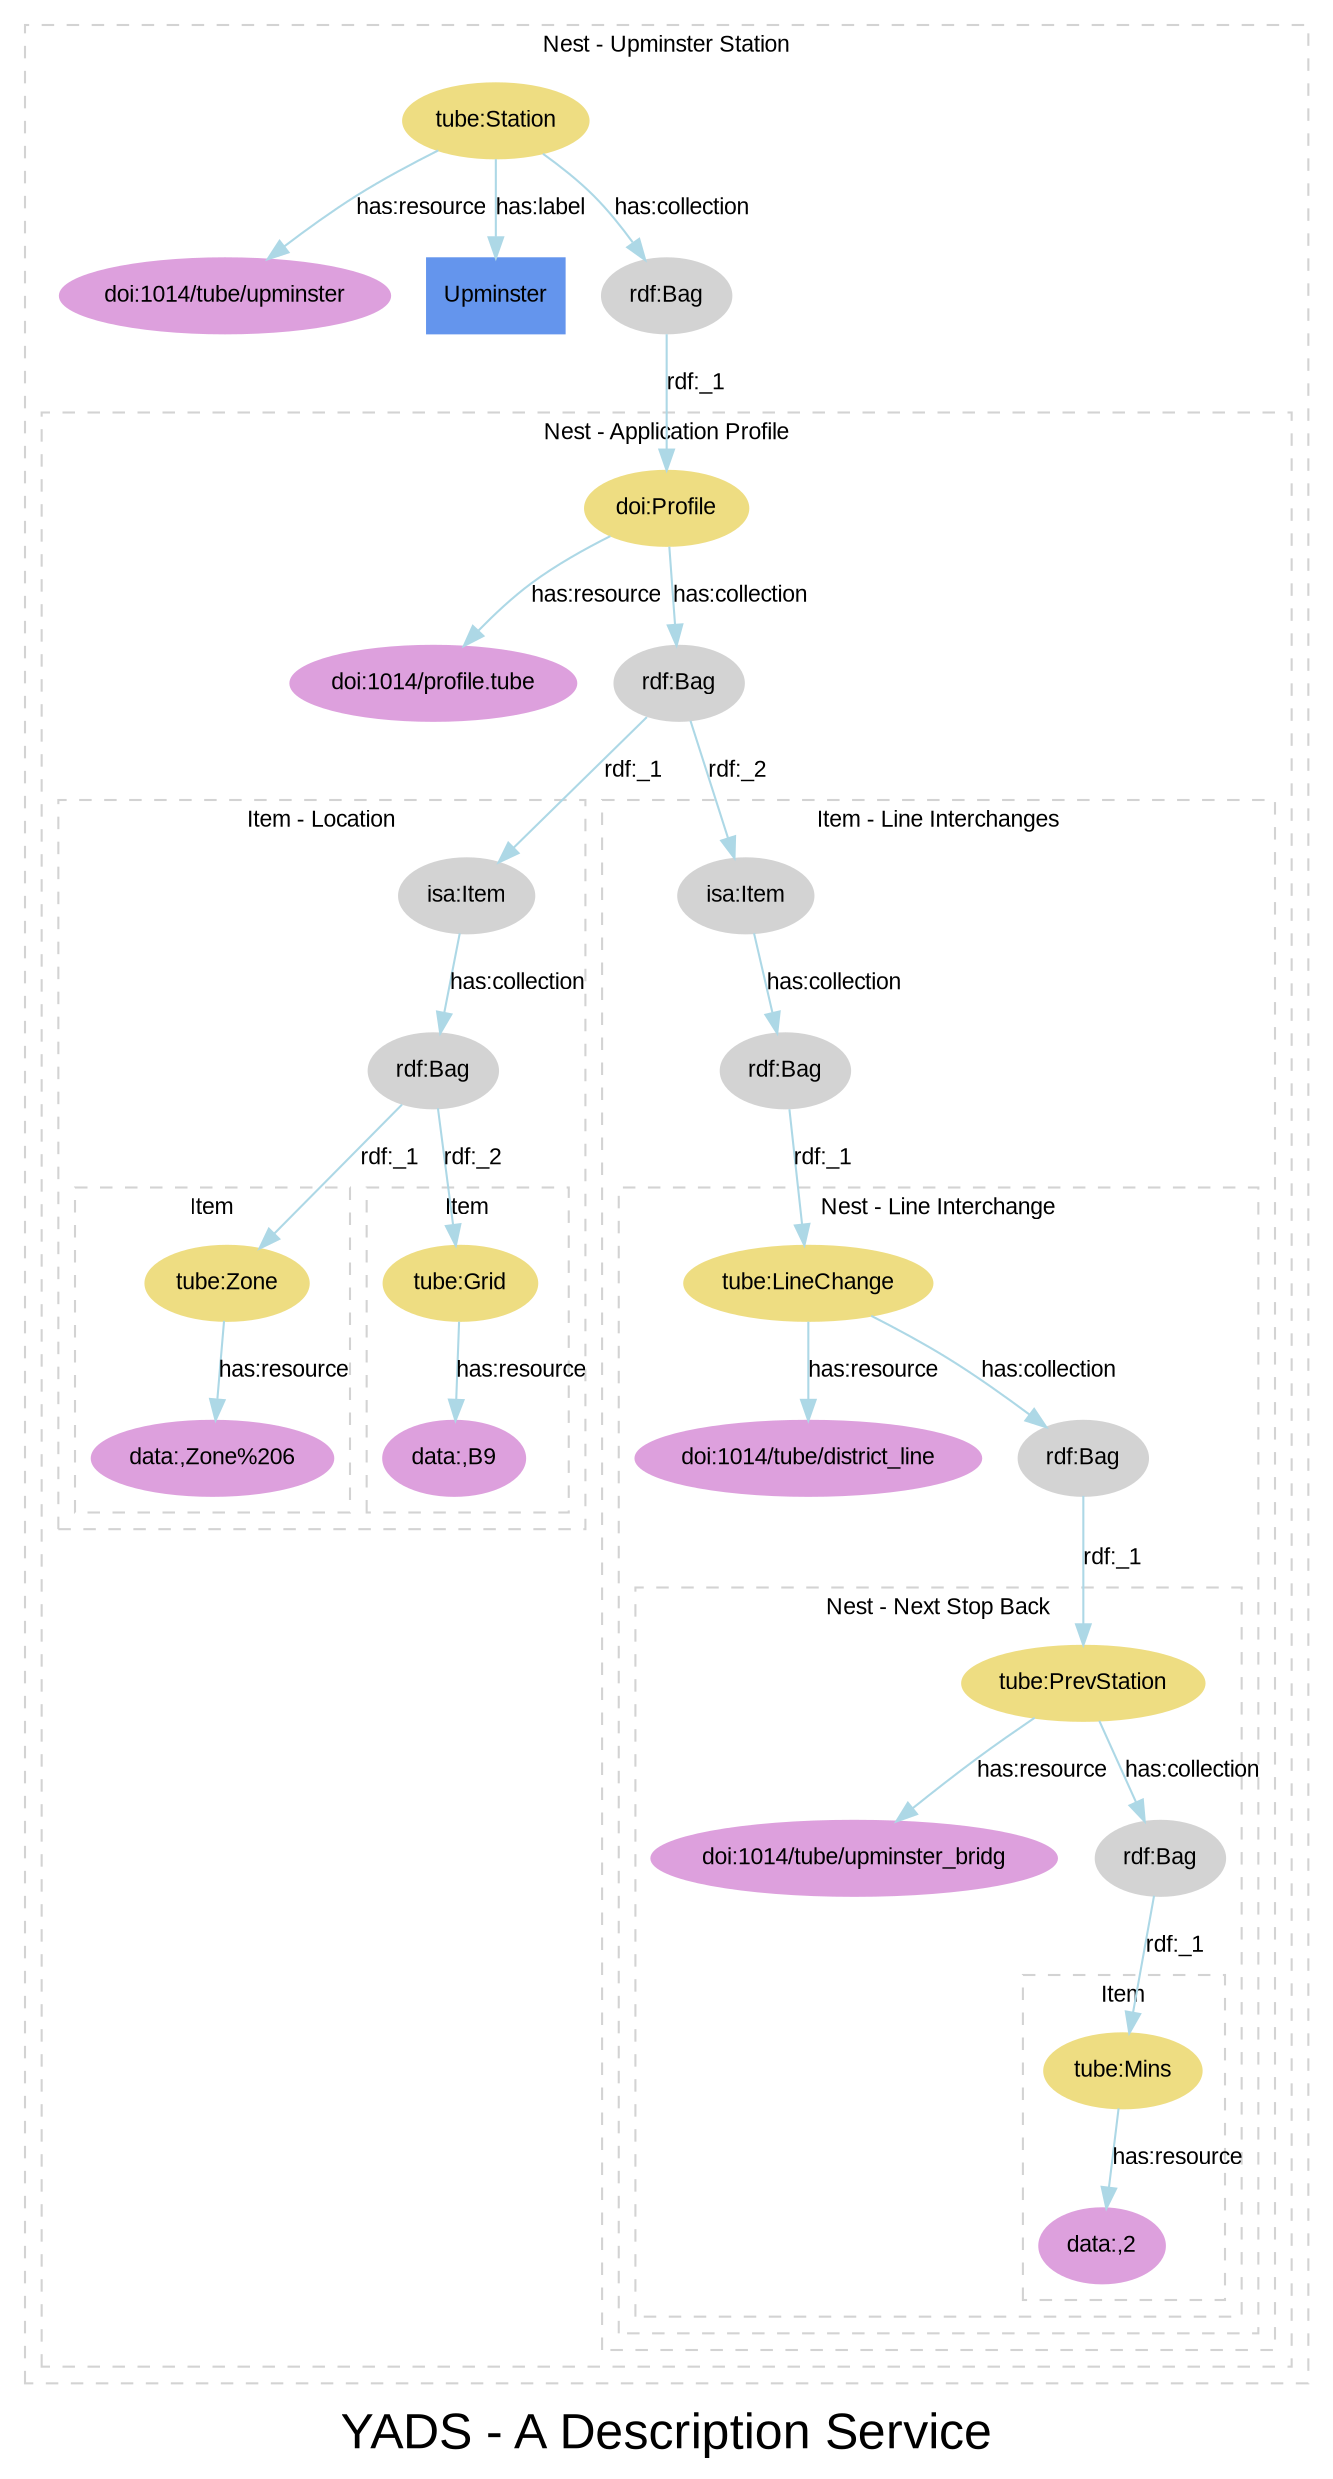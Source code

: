 
digraph yads { 



graph [

  fontname=arial, fontsize=24

  label="YADS - A Description Service"

];

node [

  fontname=arial, fontsize=11, fontcolor=black,

  style=filled, color=cornflowerblue,

];

edge [

  fontname=arial, fontsize=11, fontcolor=black,

  style=filled, color=lightblue,

];

rankdir=TB;



subgraph cluster_1 {



  style=dashed; color=lightgrey;

  fontname=arial; fontsize=11;

  fontcolor="black"; label="Nest - Upminster Station";



  ":_1" [label="tube:Station", color=lightgoldenrod];

  ":_1" -> "doi:1014/tube/upminster" [label="has:resource", URL="http://www2.elsevier.co.uk/~tony/1014/yads-schema-2002-04-03#resource"];

  ":_1" -> "node_1" [label="has:label", URL="http://www2.elsevier.co.uk/~tony/1014/yads-schema-2002-04-03#label"];



  ":_1" -> ":_2" [label="has:collection", URL="http://www2.elsevier.co.uk/~tony/1014/yads-schema-2002-04-03#collection"];

  ":_2" [label="rdf:Bag", color=lightgrey];

  "doi:1014/tube/upminster" [color=plum, URL="http://dx.doi.org/1014/tube/upminster"];

  "node_1" [shape=box, label="Upminster"];

  ":_2" [label="rdf:Bag", color=lightgrey, URL="http://www.w3.org/1999/02/22-rdf-syntax-ns#Bag"];

  ":_2" -> ":_3" [label="rdf:_1", URL="http://www.w3.org/1999/02/22-rdf-syntax-ns#_1"];

":_3" [label="isa:Nest"]



subgraph cluster_3 {



  style=dashed; color=lightgrey;

  fontname=arial; fontsize=11;

  fontcolor="black"; label="Nest - Application Profile";



  ":_3" [label="doi:Profile", color=lightgoldenrod];

  ":_3" -> "doi:1014/profile.tube" [label="has:resource", URL="http://www2.elsevier.co.uk/~tony/1014/yads-schema-2002-04-03#resource"];



  ":_3" -> ":_4" [label="has:collection", URL="http://www2.elsevier.co.uk/~tony/1014/yads-schema-2002-04-03#collection"];

  ":_4" [label="rdf:Bag", color=lightgrey];

  "doi:1014/profile.tube" [color=plum, URL="http://dx.doi.org/1014/profile.tube"];

  ":_4" [label="rdf:Bag", color=lightgrey, URL="http://www.w3.org/1999/02/22-rdf-syntax-ns#Bag"];

  ":_4" -> ":_5" [label="rdf:_1", URL="http://www.w3.org/1999/02/22-rdf-syntax-ns#_1"];

":_5" [label="isa:Item"]

  ":_4" -> ":_9" [label="rdf:_2", URL="http://www.w3.org/1999/02/22-rdf-syntax-ns#_2"];

":_9" [label="isa:Item"]



subgraph cluster_5 {



  style=dashed; color=lightgrey;

  fontname=arial; fontsize=11;

  fontcolor="black"; label="Item - Location";



  ":_5" [label="isa:Item", color=lightgrey, URL="http://www2.elsevier.co.uk/~tony/1014/yads-schema-2002-04-03#Item"];

  ":_5" -> ":_6" [label="has:collection", URL="http://www2.elsevier.co.uk/~tony/1014/yads-schema-2002-04-03#collection"];

  ":_6" [label="rdf:Bag", color=lightgrey];

  ":_6" [label="rdf:Bag", color=lightgrey, URL="http://www.w3.org/1999/02/22-rdf-syntax-ns#Bag"];

  ":_6" -> ":_7" [label="rdf:_1", URL="http://www.w3.org/1999/02/22-rdf-syntax-ns#_1"];

":_7" [label="isa:Item"]

  ":_6" -> ":_8" [label="rdf:_2", URL="http://www.w3.org/1999/02/22-rdf-syntax-ns#_2"];

":_8" [label="isa:Item"]



subgraph cluster_7 {



  style=dashed; color=lightgrey;

  fontname=arial; fontsize=11;

  fontcolor="black"; label="Item";



  ":_7" [label="tube:Zone", color=lightgoldenrod];

  ":_7" -> "data:,Zone%206" [label="has:resource", URL="http://www2.elsevier.co.uk/~tony/1014/yads-schema-2002-04-03#resource"];



  "data:,Zone%206" [color=plum, URL="data:,Zone%206"];

}



subgraph cluster_8 {



  style=dashed; color=lightgrey;

  fontname=arial; fontsize=11;

  fontcolor="black"; label="Item";



  ":_8" [label="tube:Grid", color=lightgoldenrod];

  ":_8" -> "data:,B9" [label="has:resource", URL="http://www2.elsevier.co.uk/~tony/1014/yads-schema-2002-04-03#resource"];



  "data:,B9" [color=plum, URL="data:,B9"];

}



}



subgraph cluster_9 {



  style=dashed; color=lightgrey;

  fontname=arial; fontsize=11;

  fontcolor="black"; label="Item - Line Interchanges";



  ":_9" [label="isa:Item", color=lightgrey, URL="http://www2.elsevier.co.uk/~tony/1014/yads-schema-2002-04-03#Item"];

  ":_9" -> ":_10" [label="has:collection", URL="http://www2.elsevier.co.uk/~tony/1014/yads-schema-2002-04-03#collection"];
  ":_10" [label="rdf:Bag", color=lightgrey];

  ":_10" [label="rdf:Bag", color=lightgrey, URL="http://www.w3.org/1999/02/22-rdf-syntax-ns#Bag"];

  ":_10" -> ":_11" [label="rdf:_1", URL="http://www.w3.org/1999/02/22-rdf-syntax-ns#_1"];

":_11" [label="isa:Nest"]



subgraph cluster_11 {



  style=dashed; color=lightgrey;

  fontname=arial; fontsize=11;

  fontcolor="black"; label="Nest - Line Interchange";



  ":_11" [label="tube:LineChange", color=lightgoldenrod];

  ":_11" -> "doi:1014/tube/district_line" [label="has:resource", URL="http://www2.elsevier.co.uk/~tony/1014/yads-schema-2002-04-03#resource"];



  ":_11" -> ":_12" [label="has:collection", URL="http://www2.elsevier.co.uk/~tony/1014/yads-schema-2002-04-03#collection"];

  ":_12" [label="rdf:Bag", color=lightgrey];

  "doi:1014/tube/district_line" [color=plum, URL="http://dx.doi.org/1014/tube/district_line"];

  ":_12" [label="rdf:Bag", color=lightgrey, URL="http://www.w3.org/1999/02/22-rdf-syntax-ns#Bag"];

  ":_12" -> ":_13" [label="rdf:_1", URL="http://www.w3.org/1999/02/22-rdf-syntax-ns#_1"];

":_13" [label="isa:Nest"]



subgraph cluster_13 {



  style=dashed; color=lightgrey;

  fontname=arial; fontsize=11;

  fontcolor="black"; label="Nest - Next Stop Back";



  ":_13" [label="tube:PrevStation", color=lightgoldenrod];

  ":_13" -> "doi:1014/tube/upminster_bridg" [label="has:resource", URL="http://www2.elsevier.co.uk/~tony/1014/yads-schema-2002-04-03#resource"];



  ":_13" -> ":_14" [label="has:collection", URL="http://www2.elsevier.co.uk/~tony/1014/yads-schema-2002-04-03#collection"];

  ":_14" [label="rdf:Bag", color=lightgrey];

  "doi:1014/tube/upminster_bridg" [color=plum, URL="http://dx.doi.org/1014/tube/upminster_bridge"];

  ":_14" [label="rdf:Bag", color=lightgrey, URL="http://www.w3.org/1999/02/22-rdf-syntax-ns#Bag"];

  ":_14" -> ":_15" [label="rdf:_1", URL="http://www.w3.org/1999/02/22-rdf-syntax-ns#_1"];

":_15" [label="isa:Item"]



subgraph cluster_15 {



  style=dashed; color=lightgrey;

  fontname=arial; fontsize=11;

  fontcolor="black"; label="Item";



  ":_15" [label="tube:Mins", color=lightgoldenrod];

  ":_15" -> "data:,2" [label="has:resource", URL="http://www2.elsevier.co.uk/~tony/1014/yads-schema-2002-04-03#resource"];



  "data:,2" [color=plum, URL="data:,2"];

}



}



}



}



}



}



}

